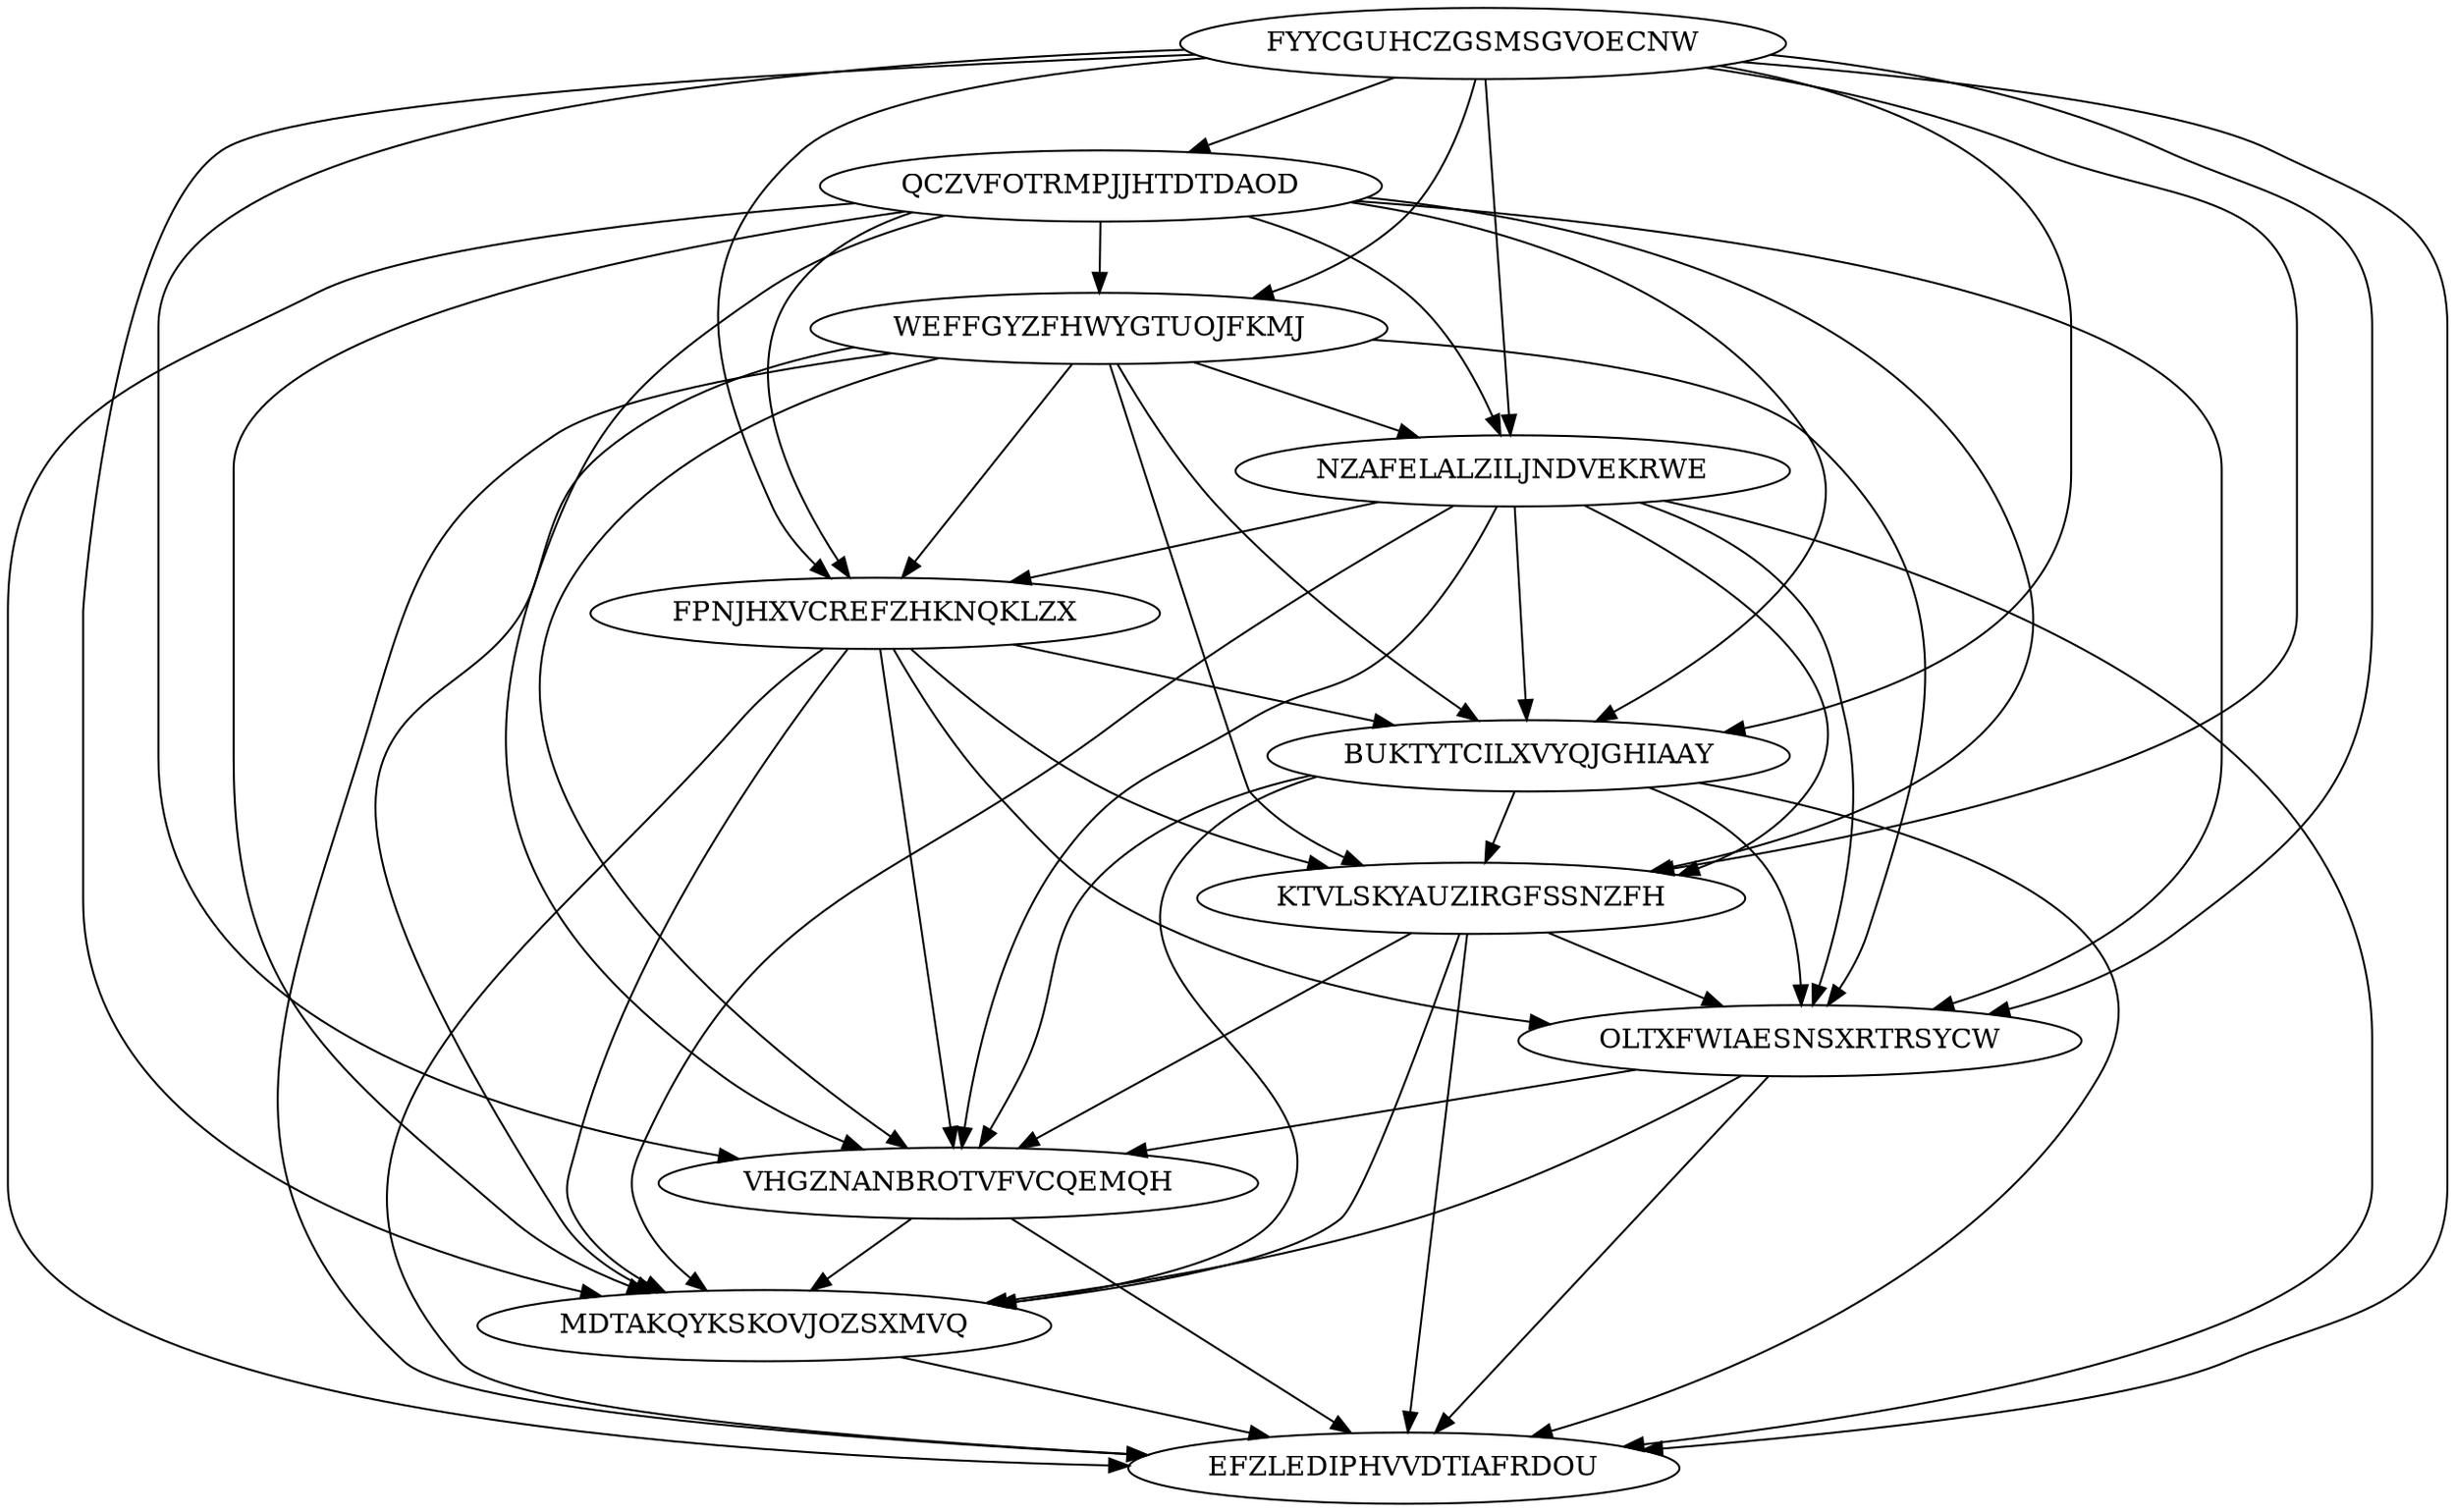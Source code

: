 digraph N11M55 {
	FYYCGUHCZGSMSGVOECNW	[Weight=10];
	QCZVFOTRMPJJHTDTDAOD	[Weight=19];
	WEFFGYZFHWYGTUOJFKMJ	[Weight=20];
	NZAFELALZILJNDVEKRWE	[Weight=11];
	FPNJHXVCREFZHKNQKLZX	[Weight=10];
	BUKTYTCILXVYQJGHIAAY	[Weight=10];
	KTVLSKYAUZIRGFSSNZFH	[Weight=14];
	OLTXFWIAESNSXRTRSYCW	[Weight=18];
	VHGZNANBROTVFVCQEMQH	[Weight=17];
	MDTAKQYKSKOVJOZSXMVQ	[Weight=10];
	EFZLEDIPHVVDTIAFRDOU	[Weight=13];
	FYYCGUHCZGSMSGVOECNW -> WEFFGYZFHWYGTUOJFKMJ [Weight=14];
	FPNJHXVCREFZHKNQKLZX -> BUKTYTCILXVYQJGHIAAY [Weight=19];
	OLTXFWIAESNSXRTRSYCW -> VHGZNANBROTVFVCQEMQH [Weight=18];
	WEFFGYZFHWYGTUOJFKMJ -> VHGZNANBROTVFVCQEMQH [Weight=19];
	FYYCGUHCZGSMSGVOECNW -> QCZVFOTRMPJJHTDTDAOD [Weight=20];
	KTVLSKYAUZIRGFSSNZFH -> OLTXFWIAESNSXRTRSYCW [Weight=10];
	QCZVFOTRMPJJHTDTDAOD -> KTVLSKYAUZIRGFSSNZFH [Weight=10];
	BUKTYTCILXVYQJGHIAAY -> OLTXFWIAESNSXRTRSYCW [Weight=12];
	FPNJHXVCREFZHKNQKLZX -> EFZLEDIPHVVDTIAFRDOU [Weight=20];
	FYYCGUHCZGSMSGVOECNW -> FPNJHXVCREFZHKNQKLZX [Weight=13];
	FYYCGUHCZGSMSGVOECNW -> EFZLEDIPHVVDTIAFRDOU [Weight=16];
	NZAFELALZILJNDVEKRWE -> MDTAKQYKSKOVJOZSXMVQ [Weight=17];
	FYYCGUHCZGSMSGVOECNW -> MDTAKQYKSKOVJOZSXMVQ [Weight=18];
	FYYCGUHCZGSMSGVOECNW -> NZAFELALZILJNDVEKRWE [Weight=15];
	OLTXFWIAESNSXRTRSYCW -> MDTAKQYKSKOVJOZSXMVQ [Weight=12];
	FYYCGUHCZGSMSGVOECNW -> VHGZNANBROTVFVCQEMQH [Weight=16];
	WEFFGYZFHWYGTUOJFKMJ -> MDTAKQYKSKOVJOZSXMVQ [Weight=13];
	QCZVFOTRMPJJHTDTDAOD -> EFZLEDIPHVVDTIAFRDOU [Weight=12];
	FYYCGUHCZGSMSGVOECNW -> OLTXFWIAESNSXRTRSYCW [Weight=17];
	VHGZNANBROTVFVCQEMQH -> EFZLEDIPHVVDTIAFRDOU [Weight=13];
	NZAFELALZILJNDVEKRWE -> OLTXFWIAESNSXRTRSYCW [Weight=14];
	QCZVFOTRMPJJHTDTDAOD -> BUKTYTCILXVYQJGHIAAY [Weight=12];
	BUKTYTCILXVYQJGHIAAY -> KTVLSKYAUZIRGFSSNZFH [Weight=12];
	QCZVFOTRMPJJHTDTDAOD -> OLTXFWIAESNSXRTRSYCW [Weight=17];
	WEFFGYZFHWYGTUOJFKMJ -> FPNJHXVCREFZHKNQKLZX [Weight=15];
	BUKTYTCILXVYQJGHIAAY -> EFZLEDIPHVVDTIAFRDOU [Weight=17];
	KTVLSKYAUZIRGFSSNZFH -> MDTAKQYKSKOVJOZSXMVQ [Weight=17];
	OLTXFWIAESNSXRTRSYCW -> EFZLEDIPHVVDTIAFRDOU [Weight=13];
	BUKTYTCILXVYQJGHIAAY -> MDTAKQYKSKOVJOZSXMVQ [Weight=19];
	WEFFGYZFHWYGTUOJFKMJ -> EFZLEDIPHVVDTIAFRDOU [Weight=13];
	WEFFGYZFHWYGTUOJFKMJ -> BUKTYTCILXVYQJGHIAAY [Weight=16];
	FPNJHXVCREFZHKNQKLZX -> OLTXFWIAESNSXRTRSYCW [Weight=10];
	NZAFELALZILJNDVEKRWE -> FPNJHXVCREFZHKNQKLZX [Weight=18];
	FYYCGUHCZGSMSGVOECNW -> KTVLSKYAUZIRGFSSNZFH [Weight=20];
	MDTAKQYKSKOVJOZSXMVQ -> EFZLEDIPHVVDTIAFRDOU [Weight=12];
	NZAFELALZILJNDVEKRWE -> KTVLSKYAUZIRGFSSNZFH [Weight=10];
	WEFFGYZFHWYGTUOJFKMJ -> NZAFELALZILJNDVEKRWE [Weight=16];
	QCZVFOTRMPJJHTDTDAOD -> MDTAKQYKSKOVJOZSXMVQ [Weight=14];
	NZAFELALZILJNDVEKRWE -> BUKTYTCILXVYQJGHIAAY [Weight=13];
	NZAFELALZILJNDVEKRWE -> VHGZNANBROTVFVCQEMQH [Weight=10];
	KTVLSKYAUZIRGFSSNZFH -> VHGZNANBROTVFVCQEMQH [Weight=14];
	KTVLSKYAUZIRGFSSNZFH -> EFZLEDIPHVVDTIAFRDOU [Weight=19];
	QCZVFOTRMPJJHTDTDAOD -> NZAFELALZILJNDVEKRWE [Weight=13];
	FPNJHXVCREFZHKNQKLZX -> VHGZNANBROTVFVCQEMQH [Weight=20];
	FYYCGUHCZGSMSGVOECNW -> BUKTYTCILXVYQJGHIAAY [Weight=13];
	VHGZNANBROTVFVCQEMQH -> MDTAKQYKSKOVJOZSXMVQ [Weight=18];
	WEFFGYZFHWYGTUOJFKMJ -> KTVLSKYAUZIRGFSSNZFH [Weight=14];
	NZAFELALZILJNDVEKRWE -> EFZLEDIPHVVDTIAFRDOU [Weight=11];
	QCZVFOTRMPJJHTDTDAOD -> VHGZNANBROTVFVCQEMQH [Weight=14];
	BUKTYTCILXVYQJGHIAAY -> VHGZNANBROTVFVCQEMQH [Weight=18];
	QCZVFOTRMPJJHTDTDAOD -> FPNJHXVCREFZHKNQKLZX [Weight=19];
	FPNJHXVCREFZHKNQKLZX -> KTVLSKYAUZIRGFSSNZFH [Weight=11];
	QCZVFOTRMPJJHTDTDAOD -> WEFFGYZFHWYGTUOJFKMJ [Weight=12];
	WEFFGYZFHWYGTUOJFKMJ -> OLTXFWIAESNSXRTRSYCW [Weight=12];
	FPNJHXVCREFZHKNQKLZX -> MDTAKQYKSKOVJOZSXMVQ [Weight=15];
}

